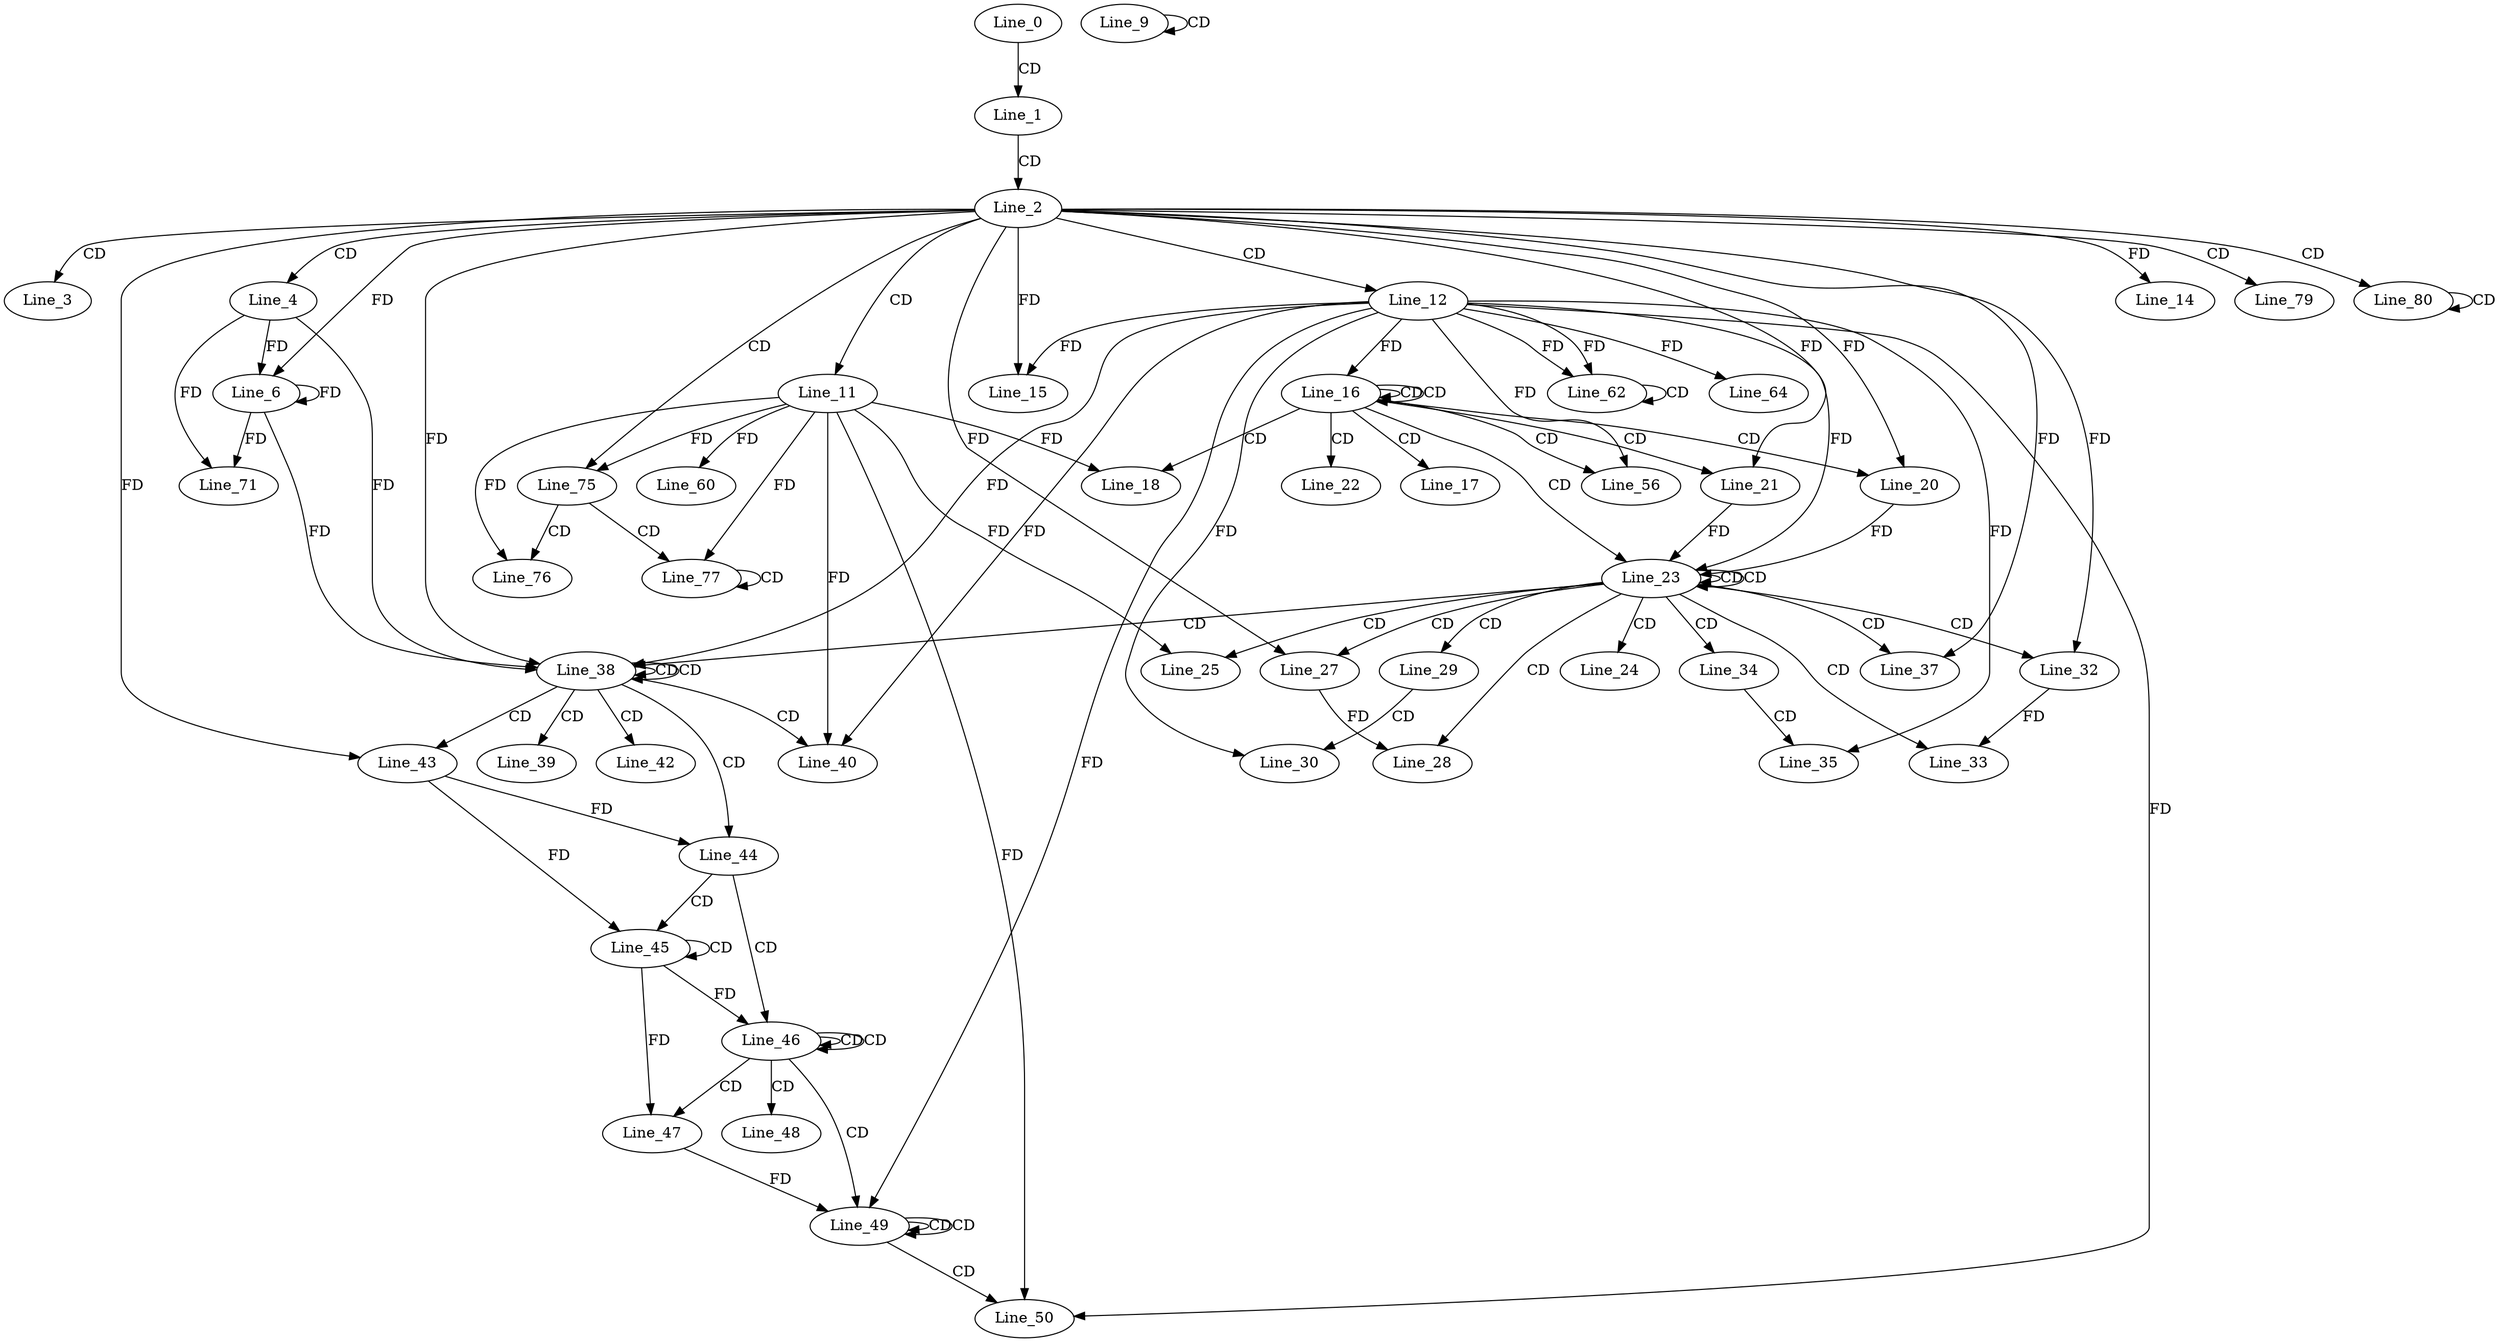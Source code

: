digraph G {
  Line_0;
  Line_1;
  Line_2;
  Line_3;
  Line_4;
  Line_6;
  Line_6;
  Line_9;
  Line_9;
  Line_11;
  Line_12;
  Line_14;
  Line_15;
  Line_15;
  Line_16;
  Line_16;
  Line_16;
  Line_16;
  Line_17;
  Line_18;
  Line_20;
  Line_20;
  Line_21;
  Line_21;
  Line_22;
  Line_23;
  Line_23;
  Line_23;
  Line_24;
  Line_25;
  Line_27;
  Line_27;
  Line_28;
  Line_28;
  Line_29;
  Line_30;
  Line_32;
  Line_32;
  Line_33;
  Line_33;
  Line_34;
  Line_35;
  Line_37;
  Line_37;
  Line_38;
  Line_38;
  Line_38;
  Line_38;
  Line_39;
  Line_40;
  Line_40;
  Line_42;
  Line_43;
  Line_43;
  Line_44;
  Line_45;
  Line_45;
  Line_46;
  Line_46;
  Line_47;
  Line_47;
  Line_48;
  Line_49;
  Line_49;
  Line_49;
  Line_50;
  Line_50;
  Line_56;
  Line_60;
  Line_62;
  Line_62;
  Line_64;
  Line_71;
  Line_75;
  Line_75;
  Line_76;
  Line_76;
  Line_77;
  Line_77;
  Line_79;
  Line_80;
  Line_80;
  Line_0 -> Line_1 [ label="CD" ];
  Line_1 -> Line_2 [ label="CD" ];
  Line_2 -> Line_3 [ label="CD" ];
  Line_2 -> Line_4 [ label="CD" ];
  Line_4 -> Line_6 [ label="FD" ];
  Line_6 -> Line_6 [ label="FD" ];
  Line_2 -> Line_6 [ label="FD" ];
  Line_9 -> Line_9 [ label="CD" ];
  Line_2 -> Line_11 [ label="CD" ];
  Line_2 -> Line_12 [ label="CD" ];
  Line_2 -> Line_14 [ label="FD" ];
  Line_12 -> Line_15 [ label="FD" ];
  Line_2 -> Line_15 [ label="FD" ];
  Line_16 -> Line_16 [ label="CD" ];
  Line_16 -> Line_16 [ label="CD" ];
  Line_12 -> Line_16 [ label="FD" ];
  Line_16 -> Line_17 [ label="CD" ];
  Line_16 -> Line_18 [ label="CD" ];
  Line_11 -> Line_18 [ label="FD" ];
  Line_16 -> Line_20 [ label="CD" ];
  Line_2 -> Line_20 [ label="FD" ];
  Line_16 -> Line_21 [ label="CD" ];
  Line_2 -> Line_21 [ label="FD" ];
  Line_16 -> Line_22 [ label="CD" ];
  Line_16 -> Line_23 [ label="CD" ];
  Line_23 -> Line_23 [ label="CD" ];
  Line_23 -> Line_23 [ label="CD" ];
  Line_12 -> Line_23 [ label="FD" ];
  Line_20 -> Line_23 [ label="FD" ];
  Line_21 -> Line_23 [ label="FD" ];
  Line_23 -> Line_24 [ label="CD" ];
  Line_23 -> Line_25 [ label="CD" ];
  Line_11 -> Line_25 [ label="FD" ];
  Line_23 -> Line_27 [ label="CD" ];
  Line_2 -> Line_27 [ label="FD" ];
  Line_23 -> Line_28 [ label="CD" ];
  Line_27 -> Line_28 [ label="FD" ];
  Line_23 -> Line_29 [ label="CD" ];
  Line_29 -> Line_30 [ label="CD" ];
  Line_12 -> Line_30 [ label="FD" ];
  Line_23 -> Line_32 [ label="CD" ];
  Line_2 -> Line_32 [ label="FD" ];
  Line_23 -> Line_33 [ label="CD" ];
  Line_32 -> Line_33 [ label="FD" ];
  Line_23 -> Line_34 [ label="CD" ];
  Line_34 -> Line_35 [ label="CD" ];
  Line_12 -> Line_35 [ label="FD" ];
  Line_23 -> Line_37 [ label="CD" ];
  Line_2 -> Line_37 [ label="FD" ];
  Line_23 -> Line_38 [ label="CD" ];
  Line_38 -> Line_38 [ label="CD" ];
  Line_38 -> Line_38 [ label="CD" ];
  Line_12 -> Line_38 [ label="FD" ];
  Line_4 -> Line_38 [ label="FD" ];
  Line_6 -> Line_38 [ label="FD" ];
  Line_2 -> Line_38 [ label="FD" ];
  Line_38 -> Line_39 [ label="CD" ];
  Line_38 -> Line_40 [ label="CD" ];
  Line_11 -> Line_40 [ label="FD" ];
  Line_12 -> Line_40 [ label="FD" ];
  Line_38 -> Line_42 [ label="CD" ];
  Line_38 -> Line_43 [ label="CD" ];
  Line_2 -> Line_43 [ label="FD" ];
  Line_38 -> Line_44 [ label="CD" ];
  Line_43 -> Line_44 [ label="FD" ];
  Line_44 -> Line_45 [ label="CD" ];
  Line_45 -> Line_45 [ label="CD" ];
  Line_43 -> Line_45 [ label="FD" ];
  Line_44 -> Line_46 [ label="CD" ];
  Line_46 -> Line_46 [ label="CD" ];
  Line_46 -> Line_46 [ label="CD" ];
  Line_45 -> Line_46 [ label="FD" ];
  Line_46 -> Line_47 [ label="CD" ];
  Line_45 -> Line_47 [ label="FD" ];
  Line_46 -> Line_48 [ label="CD" ];
  Line_46 -> Line_49 [ label="CD" ];
  Line_49 -> Line_49 [ label="CD" ];
  Line_49 -> Line_49 [ label="CD" ];
  Line_12 -> Line_49 [ label="FD" ];
  Line_47 -> Line_49 [ label="FD" ];
  Line_49 -> Line_50 [ label="CD" ];
  Line_11 -> Line_50 [ label="FD" ];
  Line_12 -> Line_50 [ label="FD" ];
  Line_16 -> Line_56 [ label="CD" ];
  Line_12 -> Line_56 [ label="FD" ];
  Line_11 -> Line_60 [ label="FD" ];
  Line_12 -> Line_62 [ label="FD" ];
  Line_62 -> Line_62 [ label="CD" ];
  Line_12 -> Line_62 [ label="FD" ];
  Line_12 -> Line_64 [ label="FD" ];
  Line_4 -> Line_71 [ label="FD" ];
  Line_6 -> Line_71 [ label="FD" ];
  Line_2 -> Line_75 [ label="CD" ];
  Line_11 -> Line_75 [ label="FD" ];
  Line_75 -> Line_76 [ label="CD" ];
  Line_11 -> Line_76 [ label="FD" ];
  Line_75 -> Line_77 [ label="CD" ];
  Line_77 -> Line_77 [ label="CD" ];
  Line_11 -> Line_77 [ label="FD" ];
  Line_2 -> Line_79 [ label="CD" ];
  Line_2 -> Line_80 [ label="CD" ];
  Line_80 -> Line_80 [ label="CD" ];
}
